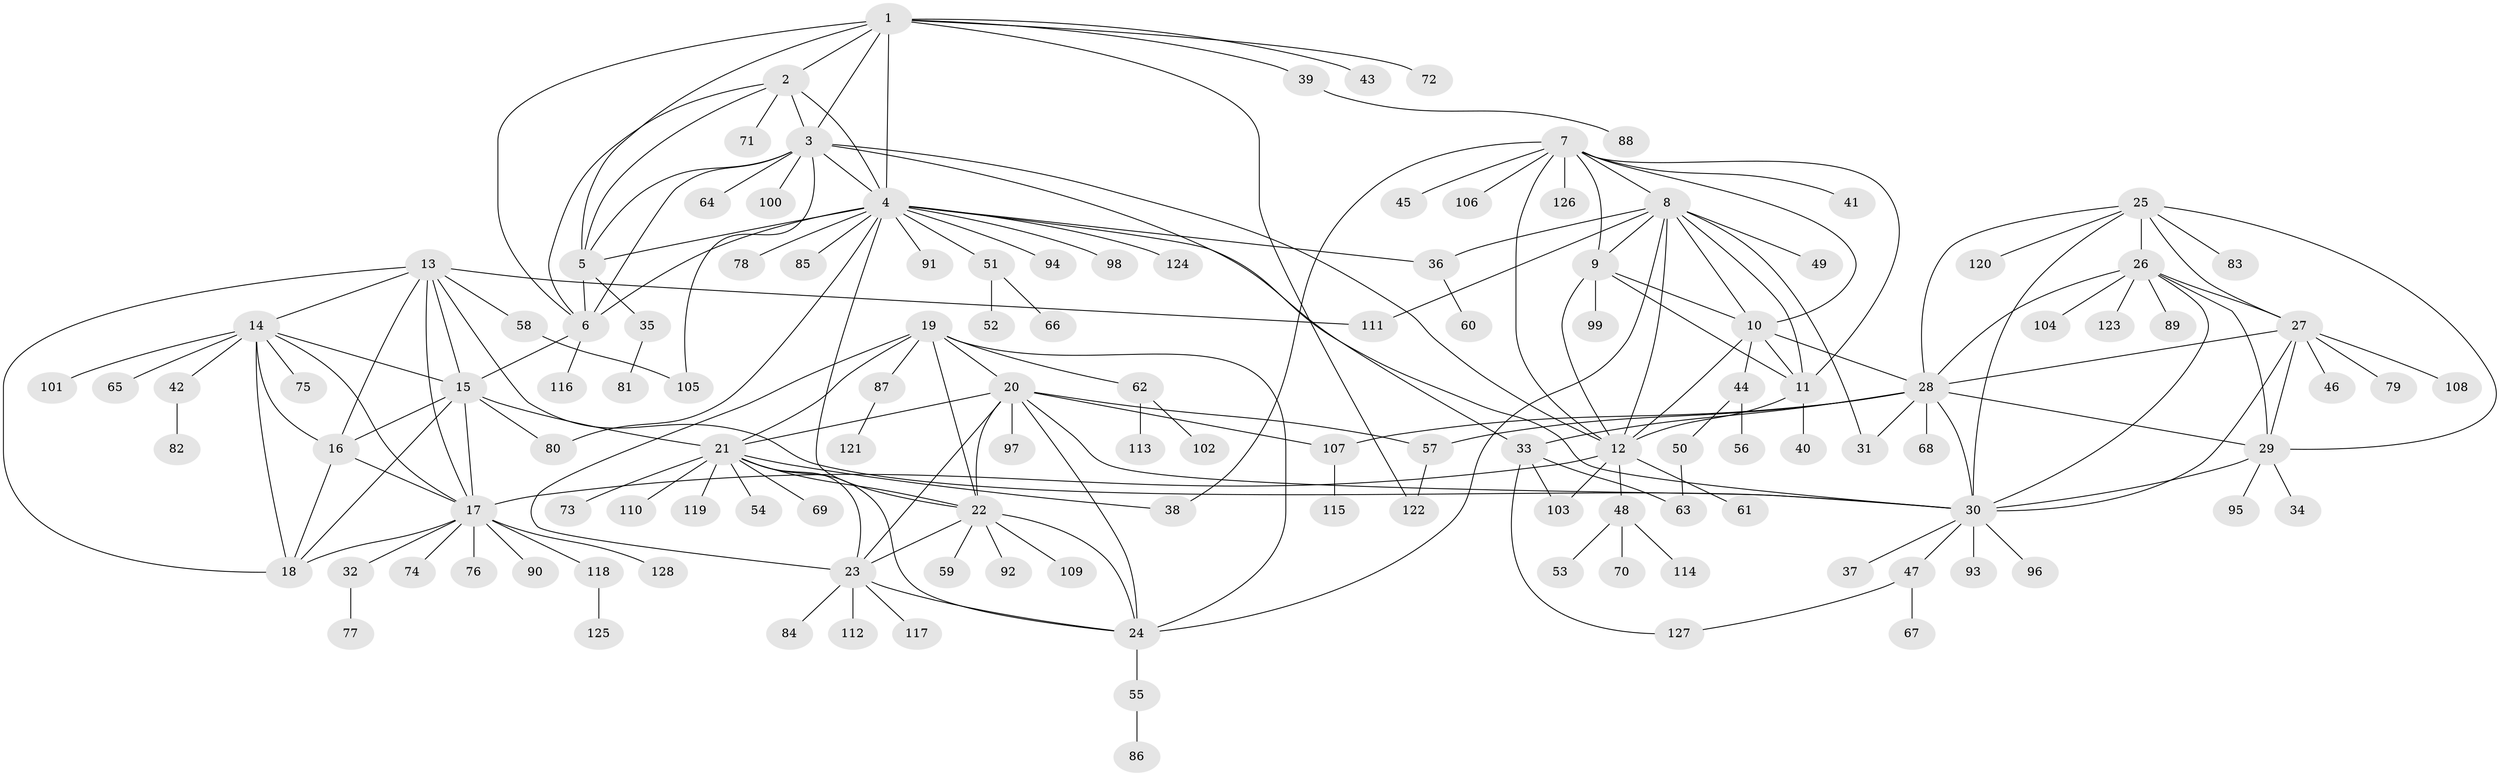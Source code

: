 // coarse degree distribution, {7: 0.09375, 5: 0.046875, 8: 0.046875, 10: 0.03125, 6: 0.125, 4: 0.046875, 9: 0.015625, 11: 0.015625, 3: 0.0625, 1: 0.390625, 2: 0.125}
// Generated by graph-tools (version 1.1) at 2025/52/03/04/25 22:52:47]
// undirected, 128 vertices, 196 edges
graph export_dot {
  node [color=gray90,style=filled];
  1;
  2;
  3;
  4;
  5;
  6;
  7;
  8;
  9;
  10;
  11;
  12;
  13;
  14;
  15;
  16;
  17;
  18;
  19;
  20;
  21;
  22;
  23;
  24;
  25;
  26;
  27;
  28;
  29;
  30;
  31;
  32;
  33;
  34;
  35;
  36;
  37;
  38;
  39;
  40;
  41;
  42;
  43;
  44;
  45;
  46;
  47;
  48;
  49;
  50;
  51;
  52;
  53;
  54;
  55;
  56;
  57;
  58;
  59;
  60;
  61;
  62;
  63;
  64;
  65;
  66;
  67;
  68;
  69;
  70;
  71;
  72;
  73;
  74;
  75;
  76;
  77;
  78;
  79;
  80;
  81;
  82;
  83;
  84;
  85;
  86;
  87;
  88;
  89;
  90;
  91;
  92;
  93;
  94;
  95;
  96;
  97;
  98;
  99;
  100;
  101;
  102;
  103;
  104;
  105;
  106;
  107;
  108;
  109;
  110;
  111;
  112;
  113;
  114;
  115;
  116;
  117;
  118;
  119;
  120;
  121;
  122;
  123;
  124;
  125;
  126;
  127;
  128;
  1 -- 2;
  1 -- 3;
  1 -- 4;
  1 -- 5;
  1 -- 6;
  1 -- 39;
  1 -- 43;
  1 -- 72;
  1 -- 122;
  2 -- 3;
  2 -- 4;
  2 -- 5;
  2 -- 6;
  2 -- 71;
  3 -- 4;
  3 -- 5;
  3 -- 6;
  3 -- 12;
  3 -- 33;
  3 -- 64;
  3 -- 100;
  3 -- 105;
  4 -- 5;
  4 -- 6;
  4 -- 22;
  4 -- 30;
  4 -- 36;
  4 -- 51;
  4 -- 78;
  4 -- 80;
  4 -- 85;
  4 -- 91;
  4 -- 94;
  4 -- 98;
  4 -- 124;
  5 -- 6;
  5 -- 35;
  6 -- 15;
  6 -- 116;
  7 -- 8;
  7 -- 9;
  7 -- 10;
  7 -- 11;
  7 -- 12;
  7 -- 38;
  7 -- 41;
  7 -- 45;
  7 -- 106;
  7 -- 126;
  8 -- 9;
  8 -- 10;
  8 -- 11;
  8 -- 12;
  8 -- 24;
  8 -- 31;
  8 -- 36;
  8 -- 49;
  8 -- 111;
  9 -- 10;
  9 -- 11;
  9 -- 12;
  9 -- 99;
  10 -- 11;
  10 -- 12;
  10 -- 28;
  10 -- 44;
  11 -- 12;
  11 -- 40;
  12 -- 17;
  12 -- 48;
  12 -- 61;
  12 -- 103;
  13 -- 14;
  13 -- 15;
  13 -- 16;
  13 -- 17;
  13 -- 18;
  13 -- 30;
  13 -- 58;
  13 -- 111;
  14 -- 15;
  14 -- 16;
  14 -- 17;
  14 -- 18;
  14 -- 42;
  14 -- 65;
  14 -- 75;
  14 -- 101;
  15 -- 16;
  15 -- 17;
  15 -- 18;
  15 -- 21;
  15 -- 80;
  16 -- 17;
  16 -- 18;
  17 -- 18;
  17 -- 32;
  17 -- 74;
  17 -- 76;
  17 -- 90;
  17 -- 118;
  17 -- 128;
  19 -- 20;
  19 -- 21;
  19 -- 22;
  19 -- 23;
  19 -- 24;
  19 -- 62;
  19 -- 87;
  20 -- 21;
  20 -- 22;
  20 -- 23;
  20 -- 24;
  20 -- 30;
  20 -- 57;
  20 -- 97;
  20 -- 107;
  21 -- 22;
  21 -- 23;
  21 -- 24;
  21 -- 38;
  21 -- 54;
  21 -- 69;
  21 -- 73;
  21 -- 110;
  21 -- 119;
  22 -- 23;
  22 -- 24;
  22 -- 59;
  22 -- 92;
  22 -- 109;
  23 -- 24;
  23 -- 84;
  23 -- 112;
  23 -- 117;
  24 -- 55;
  25 -- 26;
  25 -- 27;
  25 -- 28;
  25 -- 29;
  25 -- 30;
  25 -- 83;
  25 -- 120;
  26 -- 27;
  26 -- 28;
  26 -- 29;
  26 -- 30;
  26 -- 89;
  26 -- 104;
  26 -- 123;
  27 -- 28;
  27 -- 29;
  27 -- 30;
  27 -- 46;
  27 -- 79;
  27 -- 108;
  28 -- 29;
  28 -- 30;
  28 -- 31;
  28 -- 33;
  28 -- 57;
  28 -- 68;
  28 -- 107;
  29 -- 30;
  29 -- 34;
  29 -- 95;
  30 -- 37;
  30 -- 47;
  30 -- 93;
  30 -- 96;
  32 -- 77;
  33 -- 63;
  33 -- 103;
  33 -- 127;
  35 -- 81;
  36 -- 60;
  39 -- 88;
  42 -- 82;
  44 -- 50;
  44 -- 56;
  47 -- 67;
  47 -- 127;
  48 -- 53;
  48 -- 70;
  48 -- 114;
  50 -- 63;
  51 -- 52;
  51 -- 66;
  55 -- 86;
  57 -- 122;
  58 -- 105;
  62 -- 102;
  62 -- 113;
  87 -- 121;
  107 -- 115;
  118 -- 125;
}
